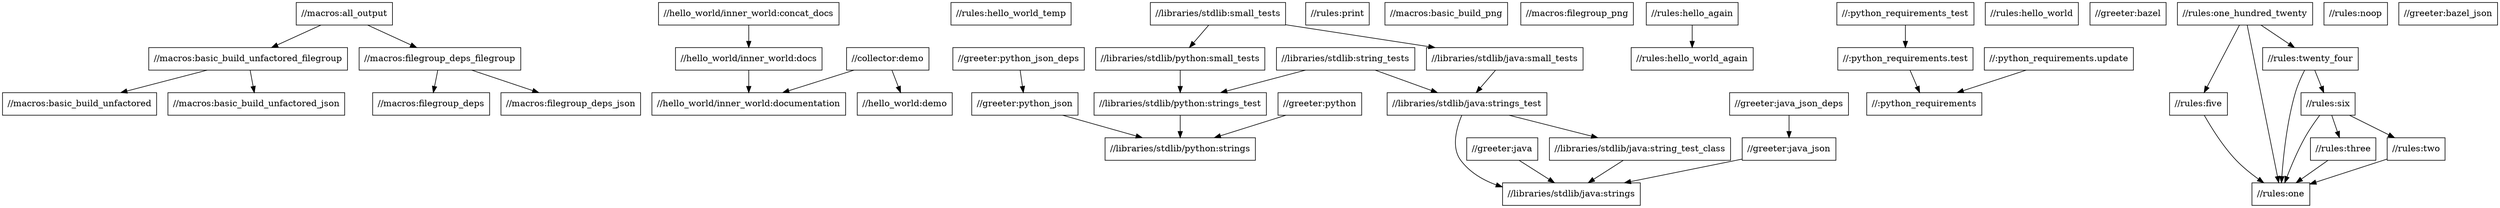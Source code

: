 digraph mygraph {
  node [shape=box];
  "//macros:all_output"
  "//macros:all_output" -> "//macros:basic_build_unfactored_filegroup"
  "//macros:all_output" -> "//macros:filegroup_deps_filegroup"
  "//hello_world/inner_world:concat_docs"
  "//hello_world/inner_world:concat_docs" -> "//hello_world/inner_world:docs"
  "//macros:filegroup_deps_filegroup"
  "//macros:filegroup_deps_filegroup" -> "//macros:filegroup_deps"
  "//macros:filegroup_deps_filegroup" -> "//macros:filegroup_deps_json"
  "//rules:hello_world_temp"
  "//greeter:python_json_deps"
  "//greeter:python_json_deps" -> "//greeter:python_json"
  "//rules:print"
  "//macros:basic_build_png"
  "//greeter:python_json"
  "//greeter:python_json" -> "//libraries/stdlib/python:strings"
  "//collector:demo"
  "//collector:demo" -> "//hello_world:demo"
  "//collector:demo" -> "//hello_world/inner_world:documentation"
  "//hello_world:demo"
  "//greeter:python"
  "//greeter:python" -> "//libraries/stdlib/python:strings"
  "//macros:filegroup_png"
  "//libraries/stdlib:string_tests"
  "//libraries/stdlib:string_tests" -> "//libraries/stdlib/java:strings_test"
  "//libraries/stdlib:string_tests" -> "//libraries/stdlib/python:strings_test"
  "//macros:filegroup_deps"
  "//rules:hello_again"
  "//rules:hello_again" -> "//rules:hello_world_again"
  "//hello_world/inner_world:docs"
  "//hello_world/inner_world:docs" -> "//hello_world/inner_world:documentation"
  "//hello_world/inner_world:documentation"
  "//macros:basic_build_unfactored_filegroup"
  "//macros:basic_build_unfactored_filegroup" -> "//macros:basic_build_unfactored"
  "//macros:basic_build_unfactored_filegroup" -> "//macros:basic_build_unfactored_json"
  "//macros:basic_build_unfactored"
  "//:python_requirements_test"
  "//:python_requirements_test" -> "//:python_requirements.test"
  "//:python_requirements.test"
  "//:python_requirements.test" -> "//:python_requirements"
  "//rules:hello_world"
  "//macros:filegroup_deps_json"
  "//greeter:bazel"
  "//rules:hello_world_again"
  "//rules:one_hundred_twenty"
  "//rules:one_hundred_twenty" -> "//rules:five"
  "//rules:one_hundred_twenty" -> "//rules:one"
  "//rules:one_hundred_twenty" -> "//rules:twenty_four"
  "//rules:twenty_four"
  "//rules:twenty_four" -> "//rules:one"
  "//rules:twenty_four" -> "//rules:six"
  "//rules:six"
  "//rules:six" -> "//rules:one"
  "//rules:six" -> "//rules:three"
  "//rules:six" -> "//rules:two"
  "//rules:three"
  "//rules:three" -> "//rules:one"
  "//rules:five"
  "//rules:five" -> "//rules:one"
  "//rules:noop"
  "//rules:two"
  "//rules:two" -> "//rules:one"
  "//rules:one"
  "//macros:basic_build_unfactored_json"
  "//greeter:java"
  "//greeter:java" -> "//libraries/stdlib/java:strings"
  "//:python_requirements.update"
  "//:python_requirements.update" -> "//:python_requirements"
  "//:python_requirements"
  "//greeter:bazel_json"
  "//libraries/stdlib:small_tests"
  "//libraries/stdlib:small_tests" -> "//libraries/stdlib/java:small_tests"
  "//libraries/stdlib:small_tests" -> "//libraries/stdlib/python:small_tests"
  "//libraries/stdlib/python:small_tests"
  "//libraries/stdlib/python:small_tests" -> "//libraries/stdlib/python:strings_test"
  "//libraries/stdlib/python:strings_test"
  "//libraries/stdlib/python:strings_test" -> "//libraries/stdlib/python:strings"
  "//libraries/stdlib/python:strings"
  "//libraries/stdlib/java:small_tests"
  "//libraries/stdlib/java:small_tests" -> "//libraries/stdlib/java:strings_test"
  "//libraries/stdlib/java:strings_test"
  "//libraries/stdlib/java:strings_test" -> "//libraries/stdlib/java:string_test_class"
  "//libraries/stdlib/java:strings_test" -> "//libraries/stdlib/java:strings"
  "//libraries/stdlib/java:string_test_class"
  "//libraries/stdlib/java:string_test_class" -> "//libraries/stdlib/java:strings"
  "//greeter:java_json_deps"
  "//greeter:java_json_deps" -> "//greeter:java_json"
  "//greeter:java_json"
  "//greeter:java_json" -> "//libraries/stdlib/java:strings"
  "//libraries/stdlib/java:strings"
}
